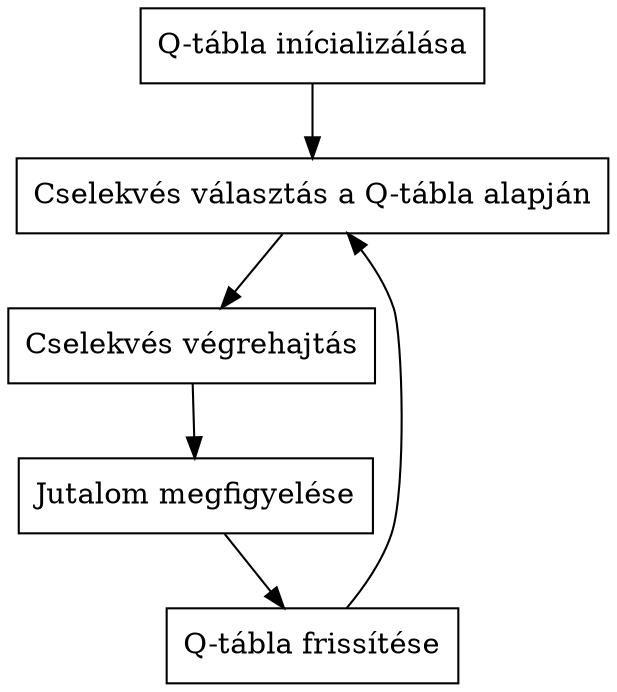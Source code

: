 digraph qlearning {
    graph[dpi=300]

    initialize_q_table [label="Q-tábla inícializálása", shape=rectangle];
    choose_action [label="Cselekvés választás a Q-tábla alapján", shape=rectangle];
    perform_action [label="Cselekvés végrehajtás", shape=rectangle];
    measure_reward [label="Jutalom megfigyelése", shape=rectangle];
    update_q_table [label="Q-tábla frissítése", shape=rectangle];

    initialize_q_table -> choose_action
    choose_action -> perform_action
    perform_action -> measure_reward
    measure_reward -> update_q_table
    update_q_table -> choose_action
}